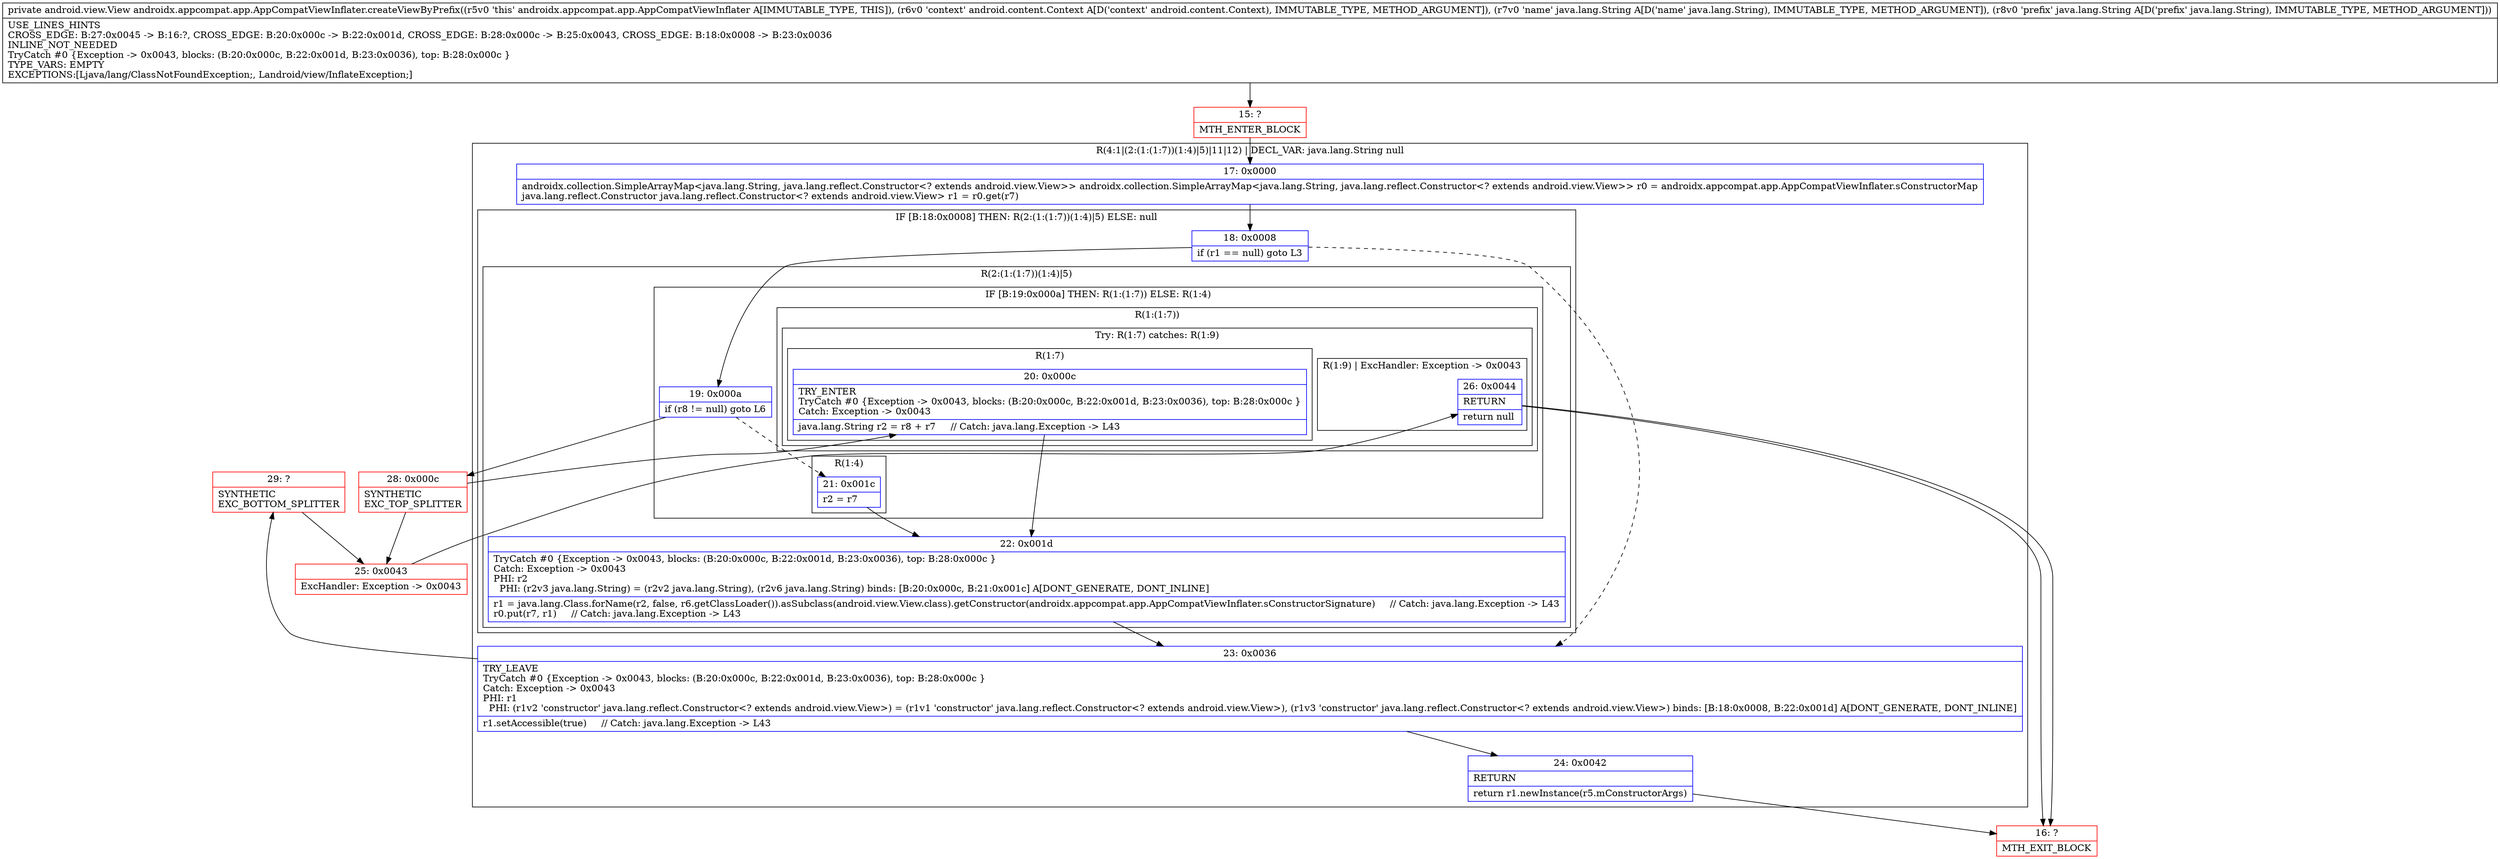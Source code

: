 digraph "CFG forandroidx.appcompat.app.AppCompatViewInflater.createViewByPrefix(Landroid\/content\/Context;Ljava\/lang\/String;Ljava\/lang\/String;)Landroid\/view\/View;" {
subgraph cluster_Region_201479105 {
label = "R(4:1|(2:(1:(1:7))(1:4)|5)|11|12) | DECL_VAR: java.lang.String null\l";
node [shape=record,color=blue];
Node_17 [shape=record,label="{17\:\ 0x0000|androidx.collection.SimpleArrayMap\<java.lang.String, java.lang.reflect.Constructor\<? extends android.view.View\>\> androidx.collection.SimpleArrayMap\<java.lang.String, java.lang.reflect.Constructor\<? extends android.view.View\>\> r0 = androidx.appcompat.app.AppCompatViewInflater.sConstructorMap\ljava.lang.reflect.Constructor java.lang.reflect.Constructor\<? extends android.view.View\> r1 = r0.get(r7)\l}"];
subgraph cluster_IfRegion_641291622 {
label = "IF [B:18:0x0008] THEN: R(2:(1:(1:7))(1:4)|5) ELSE: null";
node [shape=record,color=blue];
Node_18 [shape=record,label="{18\:\ 0x0008|if (r1 == null) goto L3\l}"];
subgraph cluster_Region_1196683847 {
label = "R(2:(1:(1:7))(1:4)|5)";
node [shape=record,color=blue];
subgraph cluster_IfRegion_416290419 {
label = "IF [B:19:0x000a] THEN: R(1:(1:7)) ELSE: R(1:4)";
node [shape=record,color=blue];
Node_19 [shape=record,label="{19\:\ 0x000a|if (r8 != null) goto L6\l}"];
subgraph cluster_Region_1513628688 {
label = "R(1:(1:7))";
node [shape=record,color=blue];
subgraph cluster_TryCatchRegion_180104807 {
label = "Try: R(1:7) catches: R(1:9)";
node [shape=record,color=blue];
subgraph cluster_Region_1624714242 {
label = "R(1:7)";
node [shape=record,color=blue];
Node_20 [shape=record,label="{20\:\ 0x000c|TRY_ENTER\lTryCatch #0 \{Exception \-\> 0x0043, blocks: (B:20:0x000c, B:22:0x001d, B:23:0x0036), top: B:28:0x000c \}\lCatch: Exception \-\> 0x0043\l|java.lang.String r2 = r8 + r7     \/\/ Catch: java.lang.Exception \-\> L43\l}"];
}
subgraph cluster_Region_1990970058 {
label = "R(1:9) | ExcHandler: Exception \-\> 0x0043\l";
node [shape=record,color=blue];
Node_26 [shape=record,label="{26\:\ 0x0044|RETURN\l|return null\l}"];
}
}
}
subgraph cluster_Region_2119563138 {
label = "R(1:4)";
node [shape=record,color=blue];
Node_21 [shape=record,label="{21\:\ 0x001c|r2 = r7\l}"];
}
}
Node_22 [shape=record,label="{22\:\ 0x001d|TryCatch #0 \{Exception \-\> 0x0043, blocks: (B:20:0x000c, B:22:0x001d, B:23:0x0036), top: B:28:0x000c \}\lCatch: Exception \-\> 0x0043\lPHI: r2 \l  PHI: (r2v3 java.lang.String) = (r2v2 java.lang.String), (r2v6 java.lang.String) binds: [B:20:0x000c, B:21:0x001c] A[DONT_GENERATE, DONT_INLINE]\l|r1 = java.lang.Class.forName(r2, false, r6.getClassLoader()).asSubclass(android.view.View.class).getConstructor(androidx.appcompat.app.AppCompatViewInflater.sConstructorSignature)     \/\/ Catch: java.lang.Exception \-\> L43\lr0.put(r7, r1)     \/\/ Catch: java.lang.Exception \-\> L43\l}"];
}
}
Node_23 [shape=record,label="{23\:\ 0x0036|TRY_LEAVE\lTryCatch #0 \{Exception \-\> 0x0043, blocks: (B:20:0x000c, B:22:0x001d, B:23:0x0036), top: B:28:0x000c \}\lCatch: Exception \-\> 0x0043\lPHI: r1 \l  PHI: (r1v2 'constructor' java.lang.reflect.Constructor\<? extends android.view.View\>) = (r1v1 'constructor' java.lang.reflect.Constructor\<? extends android.view.View\>), (r1v3 'constructor' java.lang.reflect.Constructor\<? extends android.view.View\>) binds: [B:18:0x0008, B:22:0x001d] A[DONT_GENERATE, DONT_INLINE]\l|r1.setAccessible(true)     \/\/ Catch: java.lang.Exception \-\> L43\l}"];
Node_24 [shape=record,label="{24\:\ 0x0042|RETURN\l|return r1.newInstance(r5.mConstructorArgs)\l}"];
}
subgraph cluster_Region_1990970058 {
label = "R(1:9) | ExcHandler: Exception \-\> 0x0043\l";
node [shape=record,color=blue];
Node_26 [shape=record,label="{26\:\ 0x0044|RETURN\l|return null\l}"];
}
Node_15 [shape=record,color=red,label="{15\:\ ?|MTH_ENTER_BLOCK\l}"];
Node_28 [shape=record,color=red,label="{28\:\ 0x000c|SYNTHETIC\lEXC_TOP_SPLITTER\l}"];
Node_25 [shape=record,color=red,label="{25\:\ 0x0043|ExcHandler: Exception \-\> 0x0043\l}"];
Node_16 [shape=record,color=red,label="{16\:\ ?|MTH_EXIT_BLOCK\l}"];
Node_29 [shape=record,color=red,label="{29\:\ ?|SYNTHETIC\lEXC_BOTTOM_SPLITTER\l}"];
MethodNode[shape=record,label="{private android.view.View androidx.appcompat.app.AppCompatViewInflater.createViewByPrefix((r5v0 'this' androidx.appcompat.app.AppCompatViewInflater A[IMMUTABLE_TYPE, THIS]), (r6v0 'context' android.content.Context A[D('context' android.content.Context), IMMUTABLE_TYPE, METHOD_ARGUMENT]), (r7v0 'name' java.lang.String A[D('name' java.lang.String), IMMUTABLE_TYPE, METHOD_ARGUMENT]), (r8v0 'prefix' java.lang.String A[D('prefix' java.lang.String), IMMUTABLE_TYPE, METHOD_ARGUMENT]))  | USE_LINES_HINTS\lCROSS_EDGE: B:27:0x0045 \-\> B:16:?, CROSS_EDGE: B:20:0x000c \-\> B:22:0x001d, CROSS_EDGE: B:28:0x000c \-\> B:25:0x0043, CROSS_EDGE: B:18:0x0008 \-\> B:23:0x0036\lINLINE_NOT_NEEDED\lTryCatch #0 \{Exception \-\> 0x0043, blocks: (B:20:0x000c, B:22:0x001d, B:23:0x0036), top: B:28:0x000c \}\lTYPE_VARS: EMPTY\lEXCEPTIONS:[Ljava\/lang\/ClassNotFoundException;, Landroid\/view\/InflateException;]\l}"];
MethodNode -> Node_15;Node_17 -> Node_18;
Node_18 -> Node_19;
Node_18 -> Node_23[style=dashed];
Node_19 -> Node_21[style=dashed];
Node_19 -> Node_28;
Node_20 -> Node_22;
Node_26 -> Node_16;
Node_21 -> Node_22;
Node_22 -> Node_23;
Node_23 -> Node_24;
Node_23 -> Node_29;
Node_24 -> Node_16;
Node_26 -> Node_16;
Node_15 -> Node_17;
Node_28 -> Node_20;
Node_28 -> Node_25;
Node_25 -> Node_26;
Node_29 -> Node_25;
}

